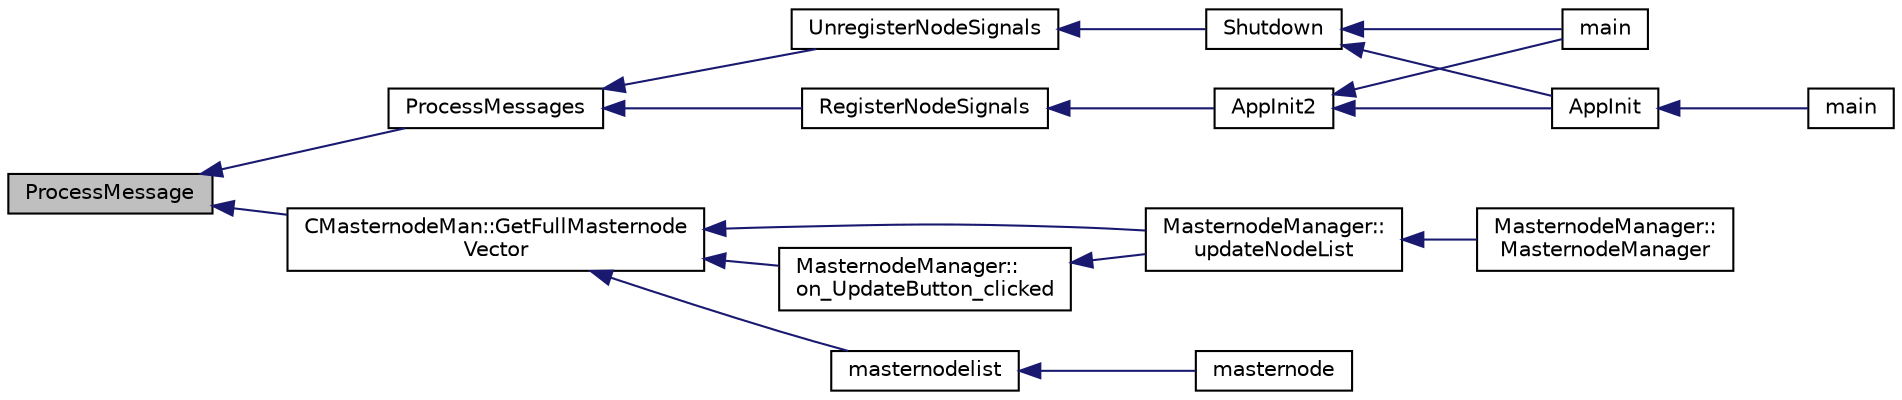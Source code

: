 digraph "ProcessMessage"
{
  edge [fontname="Helvetica",fontsize="10",labelfontname="Helvetica",labelfontsize="10"];
  node [fontname="Helvetica",fontsize="10",shape=record];
  rankdir="LR";
  Node4392 [label="ProcessMessage",height=0.2,width=0.4,color="black", fillcolor="grey75", style="filled", fontcolor="black"];
  Node4392 -> Node4393 [dir="back",color="midnightblue",fontsize="10",style="solid",fontname="Helvetica"];
  Node4393 [label="ProcessMessages",height=0.2,width=0.4,color="black", fillcolor="white", style="filled",URL="$d4/dbf/main_8h.html#a196f9318f02448b85b28d612698934fd"];
  Node4393 -> Node4394 [dir="back",color="midnightblue",fontsize="10",style="solid",fontname="Helvetica"];
  Node4394 [label="RegisterNodeSignals",height=0.2,width=0.4,color="black", fillcolor="white", style="filled",URL="$d4/dbf/main_8h.html#ab02615ff65f91d69f8d786ec900baa8a",tooltip="Register with a network node to receive its signals. "];
  Node4394 -> Node4395 [dir="back",color="midnightblue",fontsize="10",style="solid",fontname="Helvetica"];
  Node4395 [label="AppInit2",height=0.2,width=0.4,color="black", fillcolor="white", style="filled",URL="$d8/dc0/init_8h.html#a1a4c1bfbf6ba1db77e988b89b9cadfd3",tooltip="Initialize ion. "];
  Node4395 -> Node4396 [dir="back",color="midnightblue",fontsize="10",style="solid",fontname="Helvetica"];
  Node4396 [label="AppInit",height=0.2,width=0.4,color="black", fillcolor="white", style="filled",URL="$d4/d35/iond_8cpp.html#ac59316b767e6984e1285f0531275286b"];
  Node4396 -> Node4397 [dir="back",color="midnightblue",fontsize="10",style="solid",fontname="Helvetica"];
  Node4397 [label="main",height=0.2,width=0.4,color="black", fillcolor="white", style="filled",URL="$d4/d35/iond_8cpp.html#a0ddf1224851353fc92bfbff6f499fa97"];
  Node4395 -> Node4398 [dir="back",color="midnightblue",fontsize="10",style="solid",fontname="Helvetica"];
  Node4398 [label="main",height=0.2,width=0.4,color="black", fillcolor="white", style="filled",URL="$d5/d2d/ion_8cpp.html#a0ddf1224851353fc92bfbff6f499fa97"];
  Node4393 -> Node4399 [dir="back",color="midnightblue",fontsize="10",style="solid",fontname="Helvetica"];
  Node4399 [label="UnregisterNodeSignals",height=0.2,width=0.4,color="black", fillcolor="white", style="filled",URL="$d4/dbf/main_8h.html#a3ef0cc6e9d9d6435ee2a5569244d6ebd",tooltip="Unregister a network node. "];
  Node4399 -> Node4400 [dir="back",color="midnightblue",fontsize="10",style="solid",fontname="Helvetica"];
  Node4400 [label="Shutdown",height=0.2,width=0.4,color="black", fillcolor="white", style="filled",URL="$d8/dc0/init_8h.html#ac5f038c2b480cf9ef5e19e3eba8dbaf9"];
  Node4400 -> Node4396 [dir="back",color="midnightblue",fontsize="10",style="solid",fontname="Helvetica"];
  Node4400 -> Node4398 [dir="back",color="midnightblue",fontsize="10",style="solid",fontname="Helvetica"];
  Node4392 -> Node4401 [dir="back",color="midnightblue",fontsize="10",style="solid",fontname="Helvetica"];
  Node4401 [label="CMasternodeMan::GetFullMasternode\lVector",height=0.2,width=0.4,color="black", fillcolor="white", style="filled",URL="$dc/d6b/class_c_masternode_man.html#ab39e213a7601e1bef2eba1d5d63206f5"];
  Node4401 -> Node4402 [dir="back",color="midnightblue",fontsize="10",style="solid",fontname="Helvetica"];
  Node4402 [label="MasternodeManager::\lupdateNodeList",height=0.2,width=0.4,color="black", fillcolor="white", style="filled",URL="$d9/d70/class_masternode_manager.html#a5485a8bd6ccf673027165cc1207dfae9"];
  Node4402 -> Node4403 [dir="back",color="midnightblue",fontsize="10",style="solid",fontname="Helvetica"];
  Node4403 [label="MasternodeManager::\lMasternodeManager",height=0.2,width=0.4,color="black", fillcolor="white", style="filled",URL="$d9/d70/class_masternode_manager.html#ad18cb99065e056e6b791e2356de826bf"];
  Node4401 -> Node4404 [dir="back",color="midnightblue",fontsize="10",style="solid",fontname="Helvetica"];
  Node4404 [label="MasternodeManager::\lon_UpdateButton_clicked",height=0.2,width=0.4,color="black", fillcolor="white", style="filled",URL="$d9/d70/class_masternode_manager.html#ae8d07b4d869e3eb09fe1be445eff0430"];
  Node4404 -> Node4402 [dir="back",color="midnightblue",fontsize="10",style="solid",fontname="Helvetica"];
  Node4401 -> Node4405 [dir="back",color="midnightblue",fontsize="10",style="solid",fontname="Helvetica"];
  Node4405 [label="masternodelist",height=0.2,width=0.4,color="black", fillcolor="white", style="filled",URL="$d5/d6b/rpcstashedsend_8cpp.html#a3a7ed7e37f21eb2912afc6e776f7236c"];
  Node4405 -> Node4406 [dir="back",color="midnightblue",fontsize="10",style="solid",fontname="Helvetica"];
  Node4406 [label="masternode",height=0.2,width=0.4,color="black", fillcolor="white", style="filled",URL="$d5/d6b/rpcstashedsend_8cpp.html#a30609e443aeb47c29ed0878d16b1b5e1"];
}
